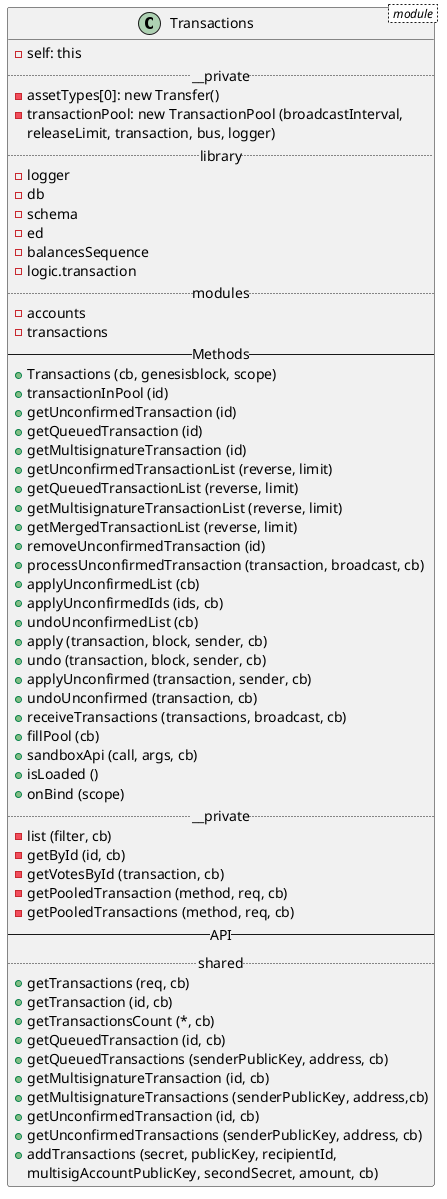 @startuml
class Transactions < module > {
  - self: this
  .. __private ..
  - assetTypes[0]: new Transfer()
  - transactionPool: new TransactionPool (broadcastInterval,
  releaseLimit, transaction, bus, logger)
  .. library ..
  - logger
  - db
  - schema
  - ed
  - balancesSequence
  - logic.transaction
  .. modules ..
  - accounts
  - transactions
  -- Methods --
  + Transactions (cb, genesisblock, scope)
  + transactionInPool (id)
  + getUnconfirmedTransaction (id)
  + getQueuedTransaction (id)
  + getMultisignatureTransaction (id)
  + getUnconfirmedTransactionList (reverse, limit)
  + getQueuedTransactionList (reverse, limit)
  + getMultisignatureTransactionList (reverse, limit)
  + getMergedTransactionList (reverse, limit)
  + removeUnconfirmedTransaction (id)
  + processUnconfirmedTransaction (transaction, broadcast, cb)
  + applyUnconfirmedList (cb)
  + applyUnconfirmedIds (ids, cb)
  + undoUnconfirmedList (cb)
  + apply (transaction, block, sender, cb)
  + undo (transaction, block, sender, cb)
  + applyUnconfirmed (transaction, sender, cb)
  + undoUnconfirmed (transaction, cb)
  + receiveTransactions (transactions, broadcast, cb)
  + fillPool (cb)
  + sandboxApi (call, args, cb)
  + isLoaded ()
  + onBind (scope)
  .. __private ..
  - list (filter, cb)
  - getById (id, cb)
  - getVotesById (transaction, cb)
  - getPooledTransaction (method, req, cb)
  - getPooledTransactions (method, req, cb)
  -- API --
  .. shared ..
  + getTransactions (req, cb)
  + getTransaction (id, cb)
  + getTransactionsCount (*, cb)
  + getQueuedTransaction (id, cb)
  + getQueuedTransactions (senderPublicKey, address, cb)
  + getMultisignatureTransaction (id, cb)
  + getMultisignatureTransactions (senderPublicKey, address,cb)
  + getUnconfirmedTransaction (id, cb)
  + getUnconfirmedTransactions (senderPublicKey, address, cb)
  + addTransactions (secret, publicKey, recipientId,
  multisigAccountPublicKey, secondSecret, amount, cb)
}
@enduml
